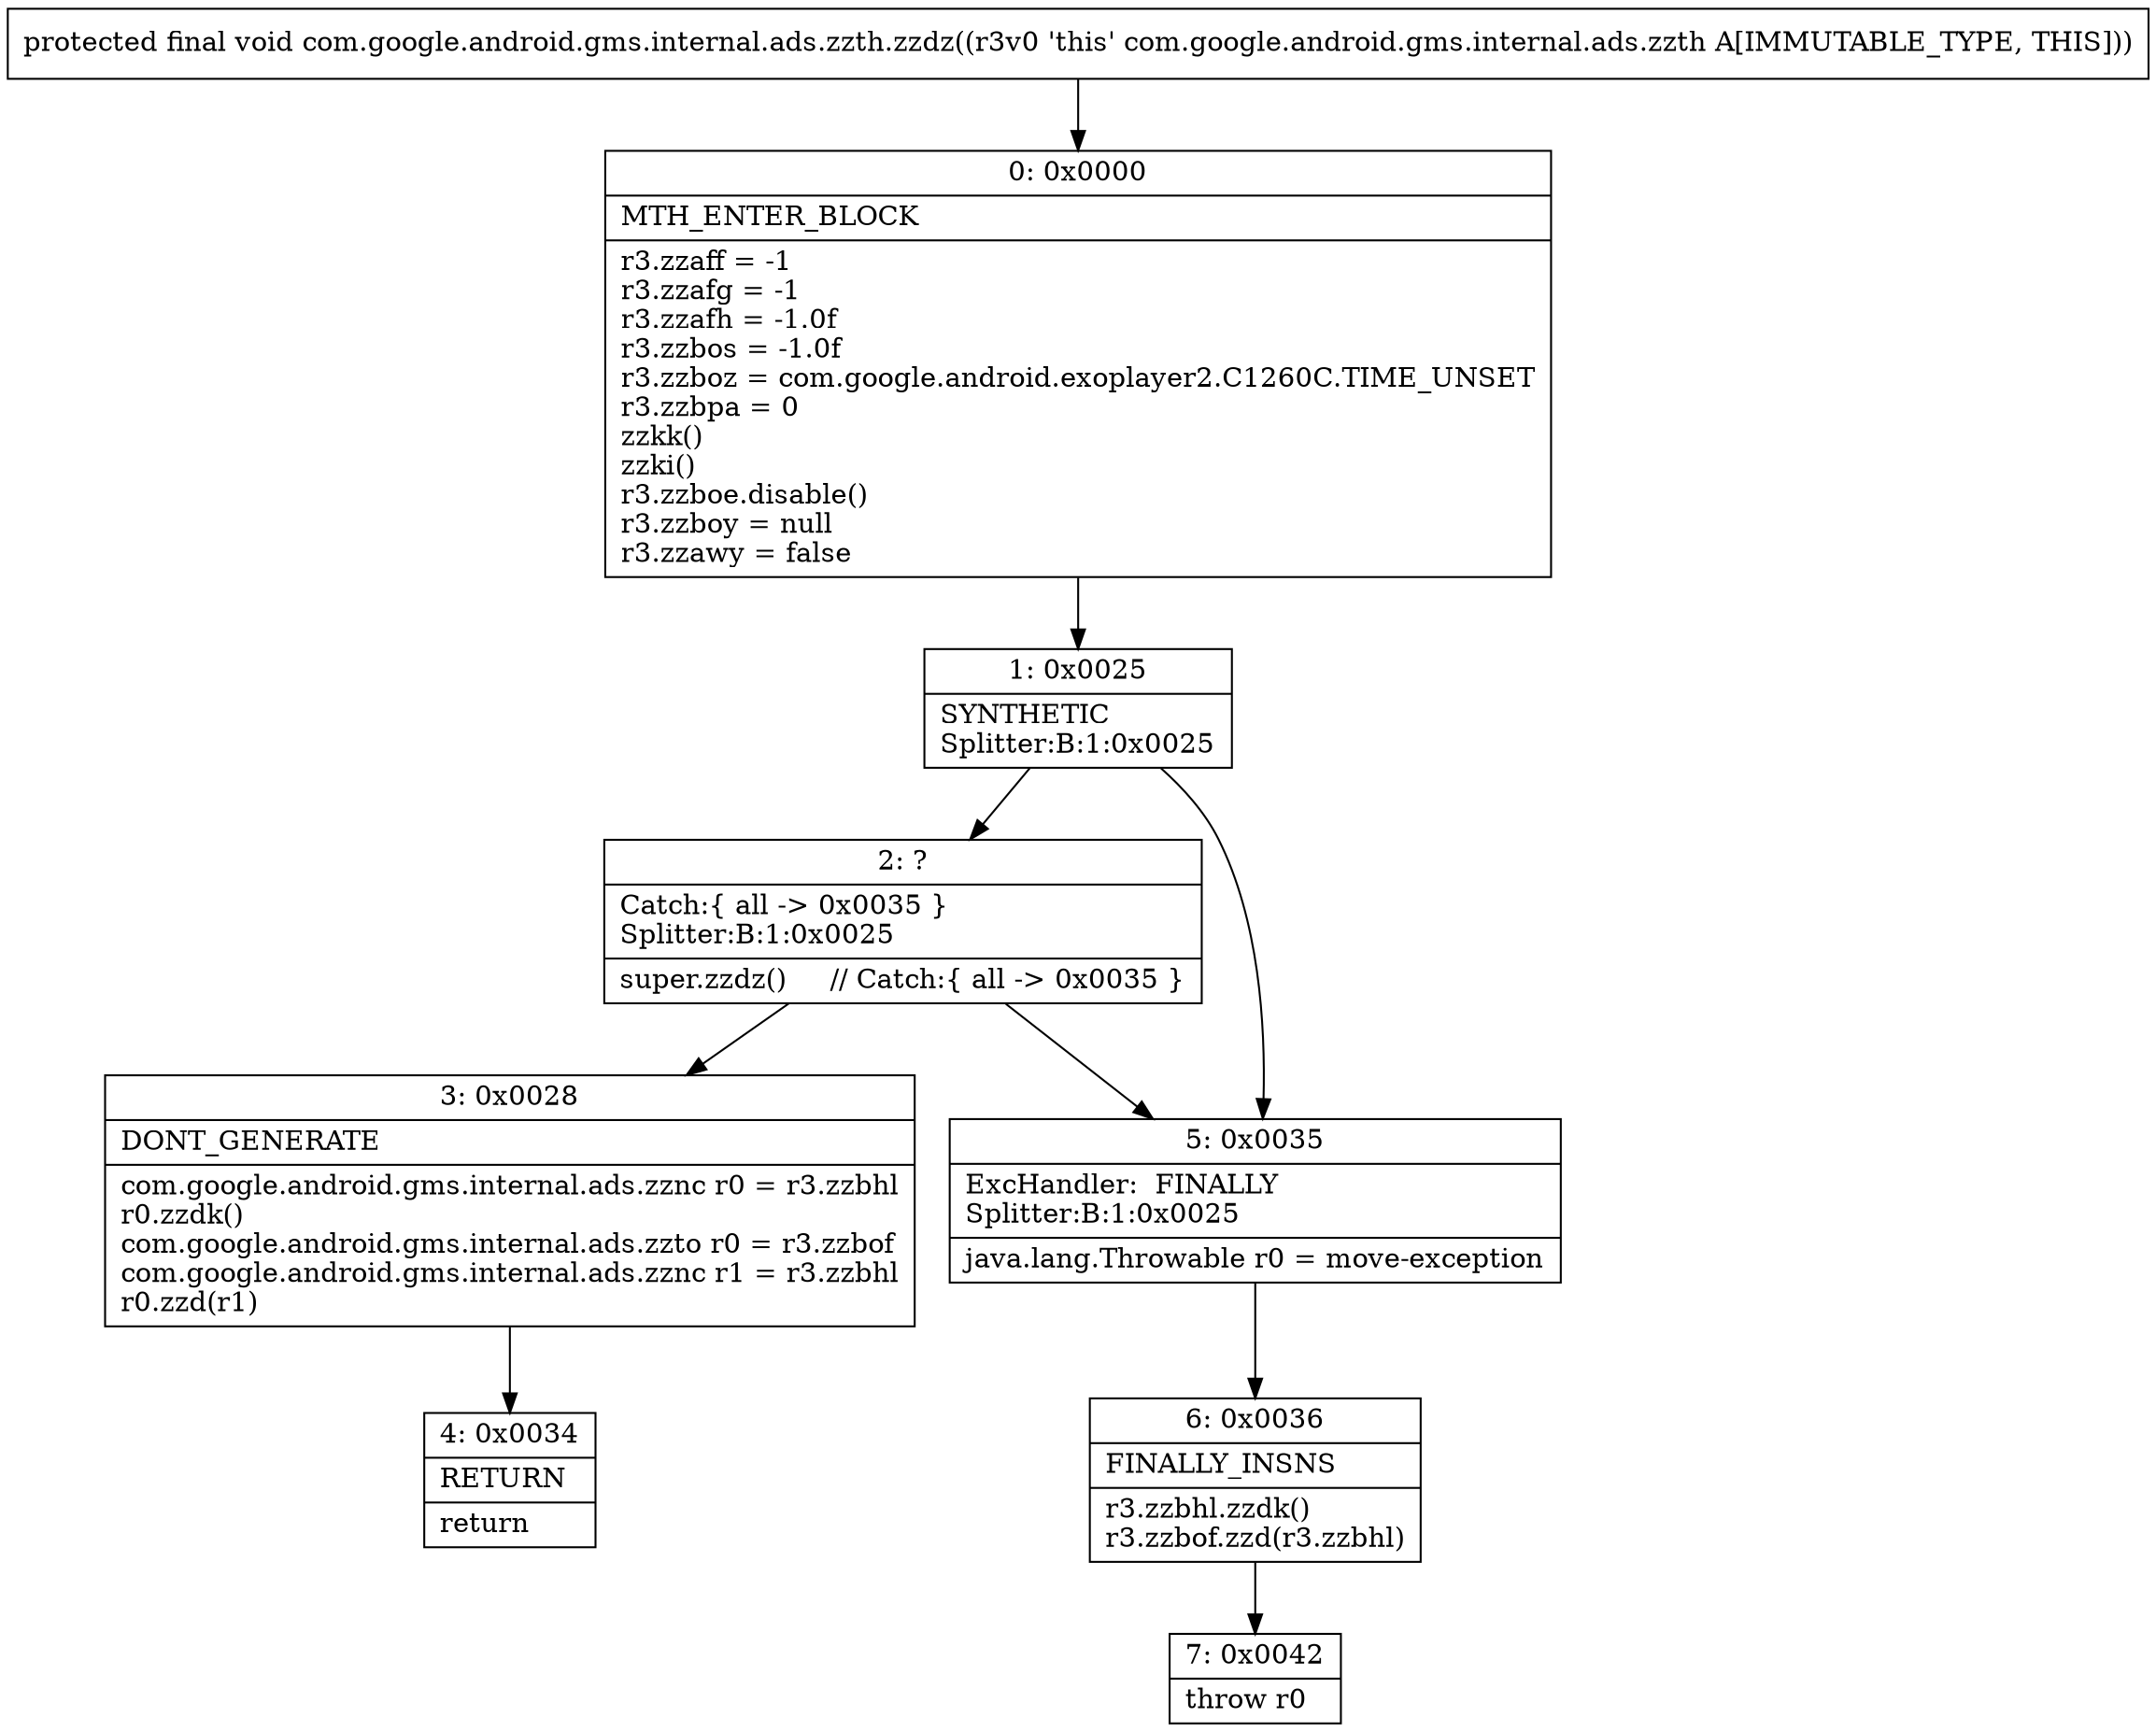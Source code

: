 digraph "CFG forcom.google.android.gms.internal.ads.zzth.zzdz()V" {
Node_0 [shape=record,label="{0\:\ 0x0000|MTH_ENTER_BLOCK\l|r3.zzaff = \-1\lr3.zzafg = \-1\lr3.zzafh = \-1.0f\lr3.zzbos = \-1.0f\lr3.zzboz = com.google.android.exoplayer2.C1260C.TIME_UNSET\lr3.zzbpa = 0\lzzkk()\lzzki()\lr3.zzboe.disable()\lr3.zzboy = null\lr3.zzawy = false\l}"];
Node_1 [shape=record,label="{1\:\ 0x0025|SYNTHETIC\lSplitter:B:1:0x0025\l}"];
Node_2 [shape=record,label="{2\:\ ?|Catch:\{ all \-\> 0x0035 \}\lSplitter:B:1:0x0025\l|super.zzdz()     \/\/ Catch:\{ all \-\> 0x0035 \}\l}"];
Node_3 [shape=record,label="{3\:\ 0x0028|DONT_GENERATE\l|com.google.android.gms.internal.ads.zznc r0 = r3.zzbhl\lr0.zzdk()\lcom.google.android.gms.internal.ads.zzto r0 = r3.zzbof\lcom.google.android.gms.internal.ads.zznc r1 = r3.zzbhl\lr0.zzd(r1)\l}"];
Node_4 [shape=record,label="{4\:\ 0x0034|RETURN\l|return\l}"];
Node_5 [shape=record,label="{5\:\ 0x0035|ExcHandler:  FINALLY\lSplitter:B:1:0x0025\l|java.lang.Throwable r0 = move\-exception\l}"];
Node_6 [shape=record,label="{6\:\ 0x0036|FINALLY_INSNS\l|r3.zzbhl.zzdk()\lr3.zzbof.zzd(r3.zzbhl)\l}"];
Node_7 [shape=record,label="{7\:\ 0x0042|throw r0\l}"];
MethodNode[shape=record,label="{protected final void com.google.android.gms.internal.ads.zzth.zzdz((r3v0 'this' com.google.android.gms.internal.ads.zzth A[IMMUTABLE_TYPE, THIS])) }"];
MethodNode -> Node_0;
Node_0 -> Node_1;
Node_1 -> Node_2;
Node_1 -> Node_5;
Node_2 -> Node_3;
Node_2 -> Node_5;
Node_3 -> Node_4;
Node_5 -> Node_6;
Node_6 -> Node_7;
}

